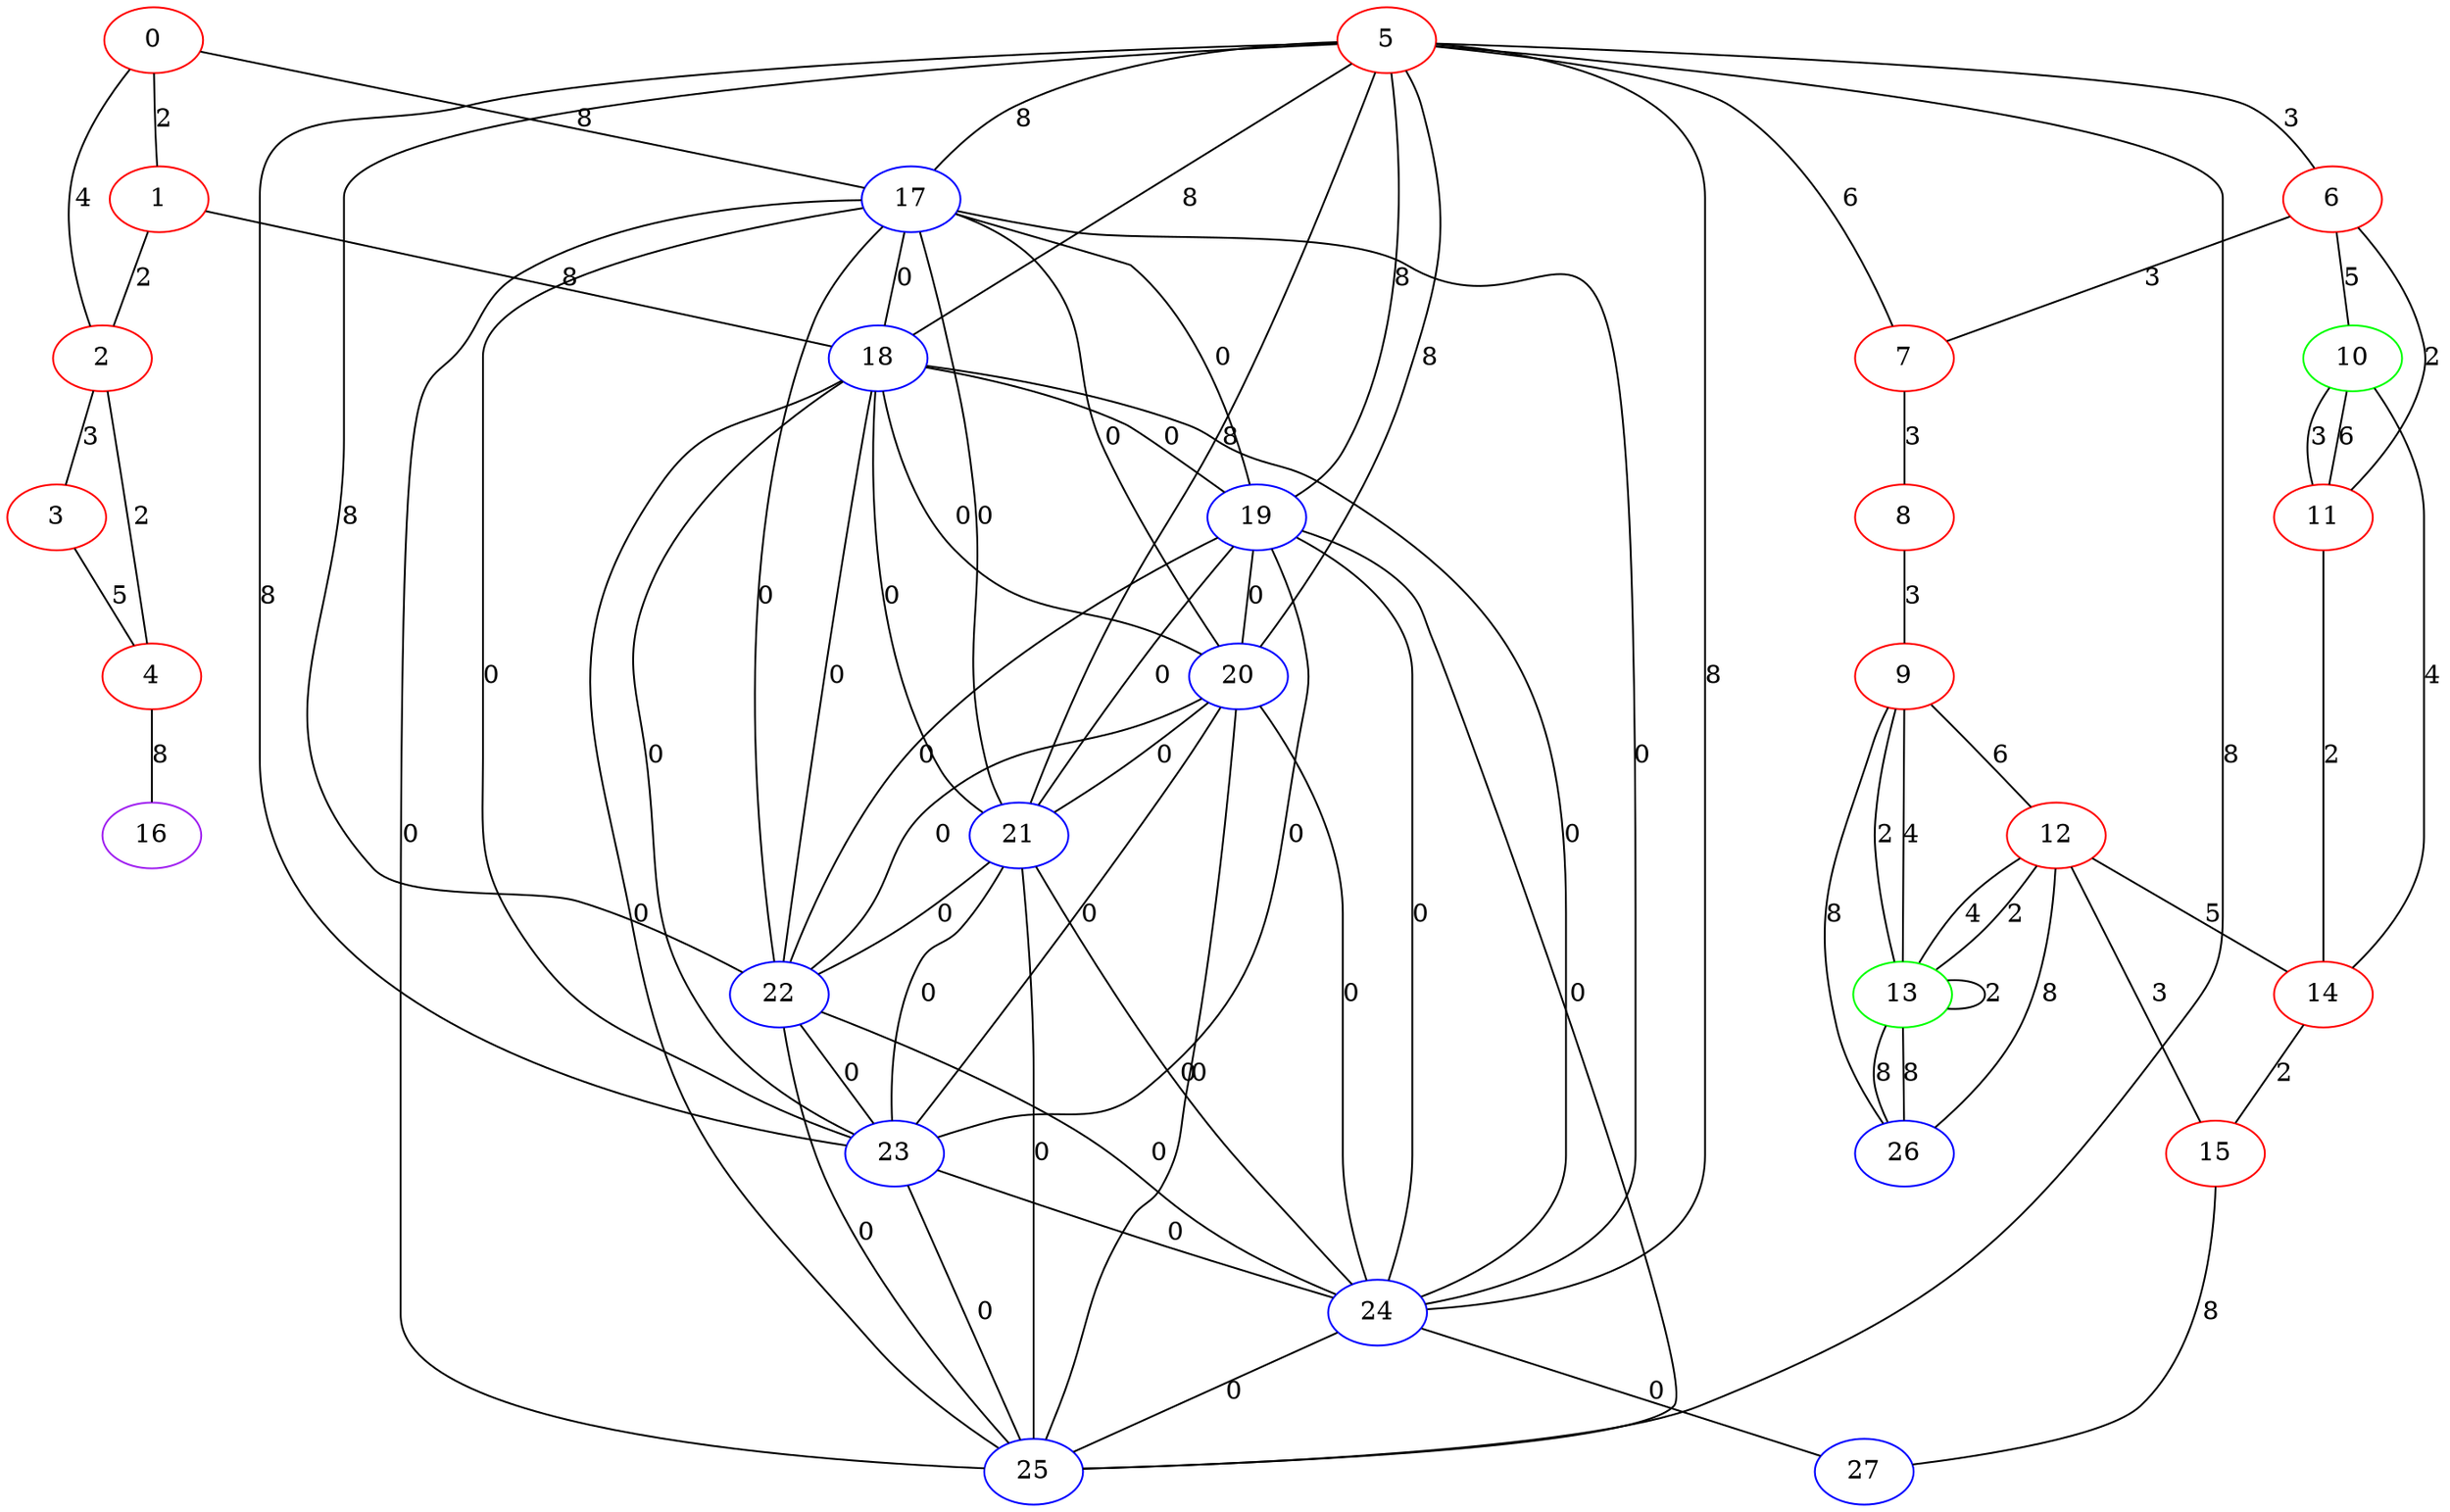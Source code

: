 graph "" {
0 [color=red, weight=1];
1 [color=red, weight=1];
2 [color=red, weight=1];
3 [color=red, weight=1];
4 [color=red, weight=1];
5 [color=red, weight=1];
6 [color=red, weight=1];
7 [color=red, weight=1];
8 [color=red, weight=1];
9 [color=red, weight=1];
10 [color=green, weight=2];
11 [color=red, weight=1];
12 [color=red, weight=1];
13 [color=green, weight=2];
14 [color=red, weight=1];
15 [color=red, weight=1];
16 [color=purple, weight=4];
17 [color=blue, weight=3];
18 [color=blue, weight=3];
19 [color=blue, weight=3];
20 [color=blue, weight=3];
21 [color=blue, weight=3];
22 [color=blue, weight=3];
23 [color=blue, weight=3];
24 [color=blue, weight=3];
25 [color=blue, weight=3];
26 [color=blue, weight=3];
27 [color=blue, weight=3];
0 -- 1  [key=0, label=2];
0 -- 2  [key=0, label=4];
0 -- 17  [key=0, label=8];
1 -- 2  [key=0, label=2];
1 -- 18  [key=0, label=8];
2 -- 3  [key=0, label=3];
2 -- 4  [key=0, label=2];
3 -- 4  [key=0, label=5];
4 -- 16  [key=0, label=8];
5 -- 6  [key=0, label=3];
5 -- 7  [key=0, label=6];
5 -- 17  [key=0, label=8];
5 -- 18  [key=0, label=8];
5 -- 19  [key=0, label=8];
5 -- 20  [key=0, label=8];
5 -- 21  [key=0, label=8];
5 -- 22  [key=0, label=8];
5 -- 23  [key=0, label=8];
5 -- 24  [key=0, label=8];
5 -- 25  [key=0, label=8];
6 -- 10  [key=0, label=5];
6 -- 11  [key=0, label=2];
6 -- 7  [key=0, label=3];
7 -- 8  [key=0, label=3];
8 -- 9  [key=0, label=3];
9 -- 26  [key=0, label=8];
9 -- 12  [key=0, label=6];
9 -- 13  [key=0, label=4];
9 -- 13  [key=1, label=2];
10 -- 11  [key=0, label=6];
10 -- 11  [key=1, label=3];
10 -- 14  [key=0, label=4];
11 -- 14  [key=0, label=2];
12 -- 26  [key=0, label=8];
12 -- 13  [key=0, label=2];
12 -- 13  [key=1, label=4];
12 -- 14  [key=0, label=5];
12 -- 15  [key=0, label=3];
13 -- 26  [key=0, label=8];
13 -- 26  [key=1, label=8];
13 -- 13  [key=0, label=2];
14 -- 15  [key=0, label=2];
15 -- 27  [key=0, label=8];
17 -- 18  [key=0, label=0];
17 -- 19  [key=0, label=0];
17 -- 20  [key=0, label=0];
17 -- 21  [key=0, label=0];
17 -- 22  [key=0, label=0];
17 -- 23  [key=0, label=0];
17 -- 24  [key=0, label=0];
17 -- 25  [key=0, label=0];
18 -- 19  [key=0, label=0];
18 -- 20  [key=0, label=0];
18 -- 21  [key=0, label=0];
18 -- 22  [key=0, label=0];
18 -- 23  [key=0, label=0];
18 -- 24  [key=0, label=0];
18 -- 25  [key=0, label=0];
19 -- 20  [key=0, label=0];
19 -- 21  [key=0, label=0];
19 -- 22  [key=0, label=0];
19 -- 23  [key=0, label=0];
19 -- 24  [key=0, label=0];
19 -- 25  [key=0, label=0];
20 -- 21  [key=0, label=0];
20 -- 22  [key=0, label=0];
20 -- 23  [key=0, label=0];
20 -- 24  [key=0, label=0];
20 -- 25  [key=0, label=0];
21 -- 22  [key=0, label=0];
21 -- 23  [key=0, label=0];
21 -- 24  [key=0, label=0];
21 -- 25  [key=0, label=0];
22 -- 23  [key=0, label=0];
22 -- 24  [key=0, label=0];
22 -- 25  [key=0, label=0];
23 -- 24  [key=0, label=0];
23 -- 25  [key=0, label=0];
24 -- 25  [key=0, label=0];
24 -- 27  [key=0, label=0];
}
